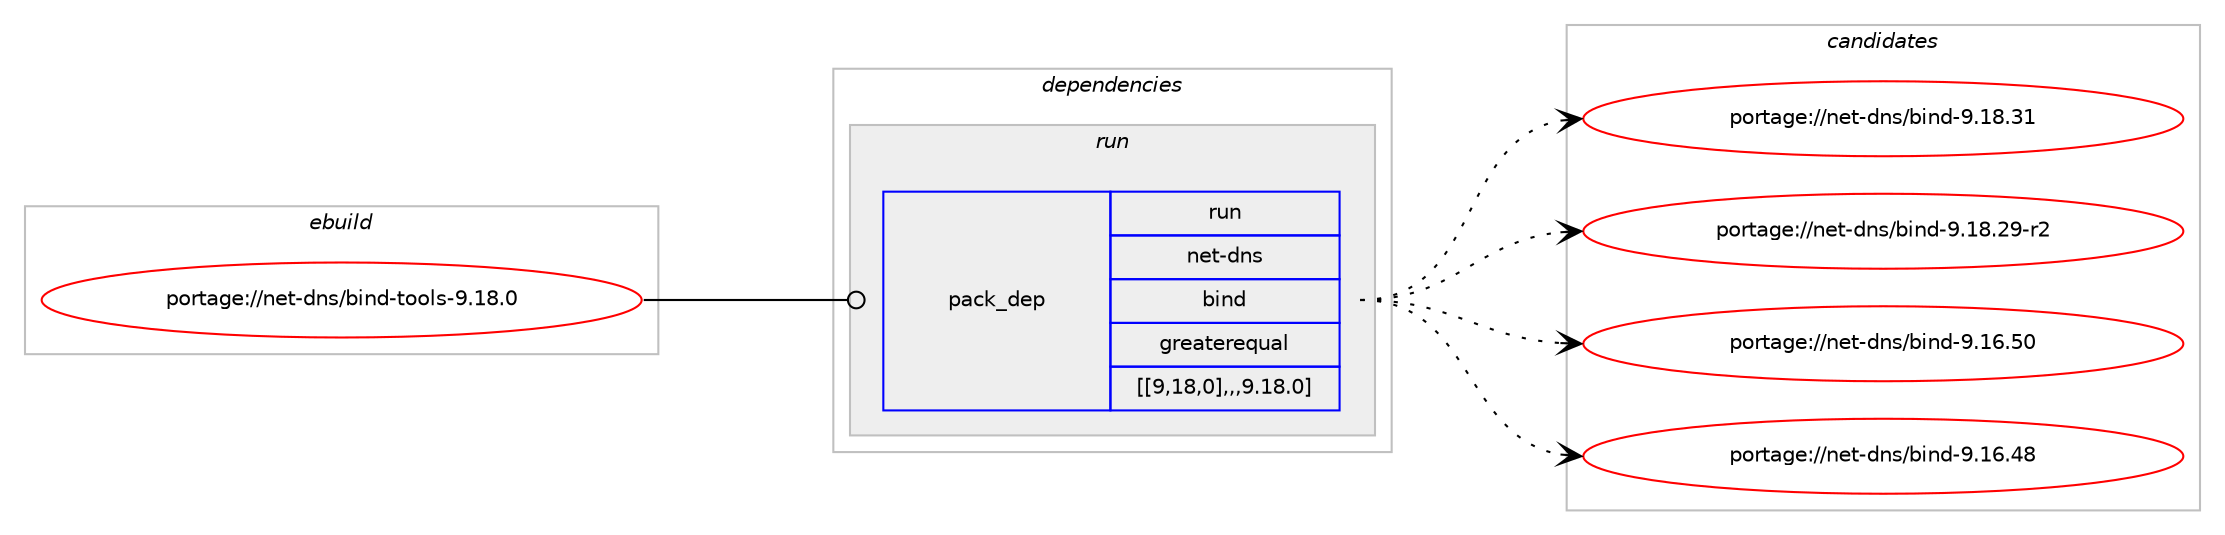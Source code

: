 digraph prolog {

# *************
# Graph options
# *************

newrank=true;
concentrate=true;
compound=true;
graph [rankdir=LR,fontname=Helvetica,fontsize=10,ranksep=1.5];#, ranksep=2.5, nodesep=0.2];
edge  [arrowhead=vee];
node  [fontname=Helvetica,fontsize=10];

# **********
# The ebuild
# **********

subgraph cluster_leftcol {
color=gray;
label=<<i>ebuild</i>>;
id [label="portage://net-dns/bind-tools-9.18.0", color=red, width=4, href="../net-dns/bind-tools-9.18.0.svg"];
}

# ****************
# The dependencies
# ****************

subgraph cluster_midcol {
color=gray;
label=<<i>dependencies</i>>;
subgraph cluster_compile {
fillcolor="#eeeeee";
style=filled;
label=<<i>compile</i>>;
}
subgraph cluster_compileandrun {
fillcolor="#eeeeee";
style=filled;
label=<<i>compile and run</i>>;
}
subgraph cluster_run {
fillcolor="#eeeeee";
style=filled;
label=<<i>run</i>>;
subgraph pack269176 {
dependency367570 [label=<<TABLE BORDER="0" CELLBORDER="1" CELLSPACING="0" CELLPADDING="4" WIDTH="220"><TR><TD ROWSPAN="6" CELLPADDING="30">pack_dep</TD></TR><TR><TD WIDTH="110">run</TD></TR><TR><TD>net-dns</TD></TR><TR><TD>bind</TD></TR><TR><TD>greaterequal</TD></TR><TR><TD>[[9,18,0],,,9.18.0]</TD></TR></TABLE>>, shape=none, color=blue];
}
id:e -> dependency367570:w [weight=20,style="solid",arrowhead="odot"];
}
}

# **************
# The candidates
# **************

subgraph cluster_choices {
rank=same;
color=gray;
label=<<i>candidates</i>>;

subgraph choice267328 {
color=black;
nodesep=1;
choice1101011164510011011547981051101004557464956465149 [label="portage://net-dns/bind-9.18.31", color=red, width=4,href="../net-dns/bind-9.18.31.svg"];
choice11010111645100110115479810511010045574649564650574511450 [label="portage://net-dns/bind-9.18.29-r2", color=red, width=4,href="../net-dns/bind-9.18.29-r2.svg"];
choice1101011164510011011547981051101004557464954465348 [label="portage://net-dns/bind-9.16.50", color=red, width=4,href="../net-dns/bind-9.16.50.svg"];
choice1101011164510011011547981051101004557464954465256 [label="portage://net-dns/bind-9.16.48", color=red, width=4,href="../net-dns/bind-9.16.48.svg"];
dependency367570:e -> choice1101011164510011011547981051101004557464956465149:w [style=dotted,weight="100"];
dependency367570:e -> choice11010111645100110115479810511010045574649564650574511450:w [style=dotted,weight="100"];
dependency367570:e -> choice1101011164510011011547981051101004557464954465348:w [style=dotted,weight="100"];
dependency367570:e -> choice1101011164510011011547981051101004557464954465256:w [style=dotted,weight="100"];
}
}

}

